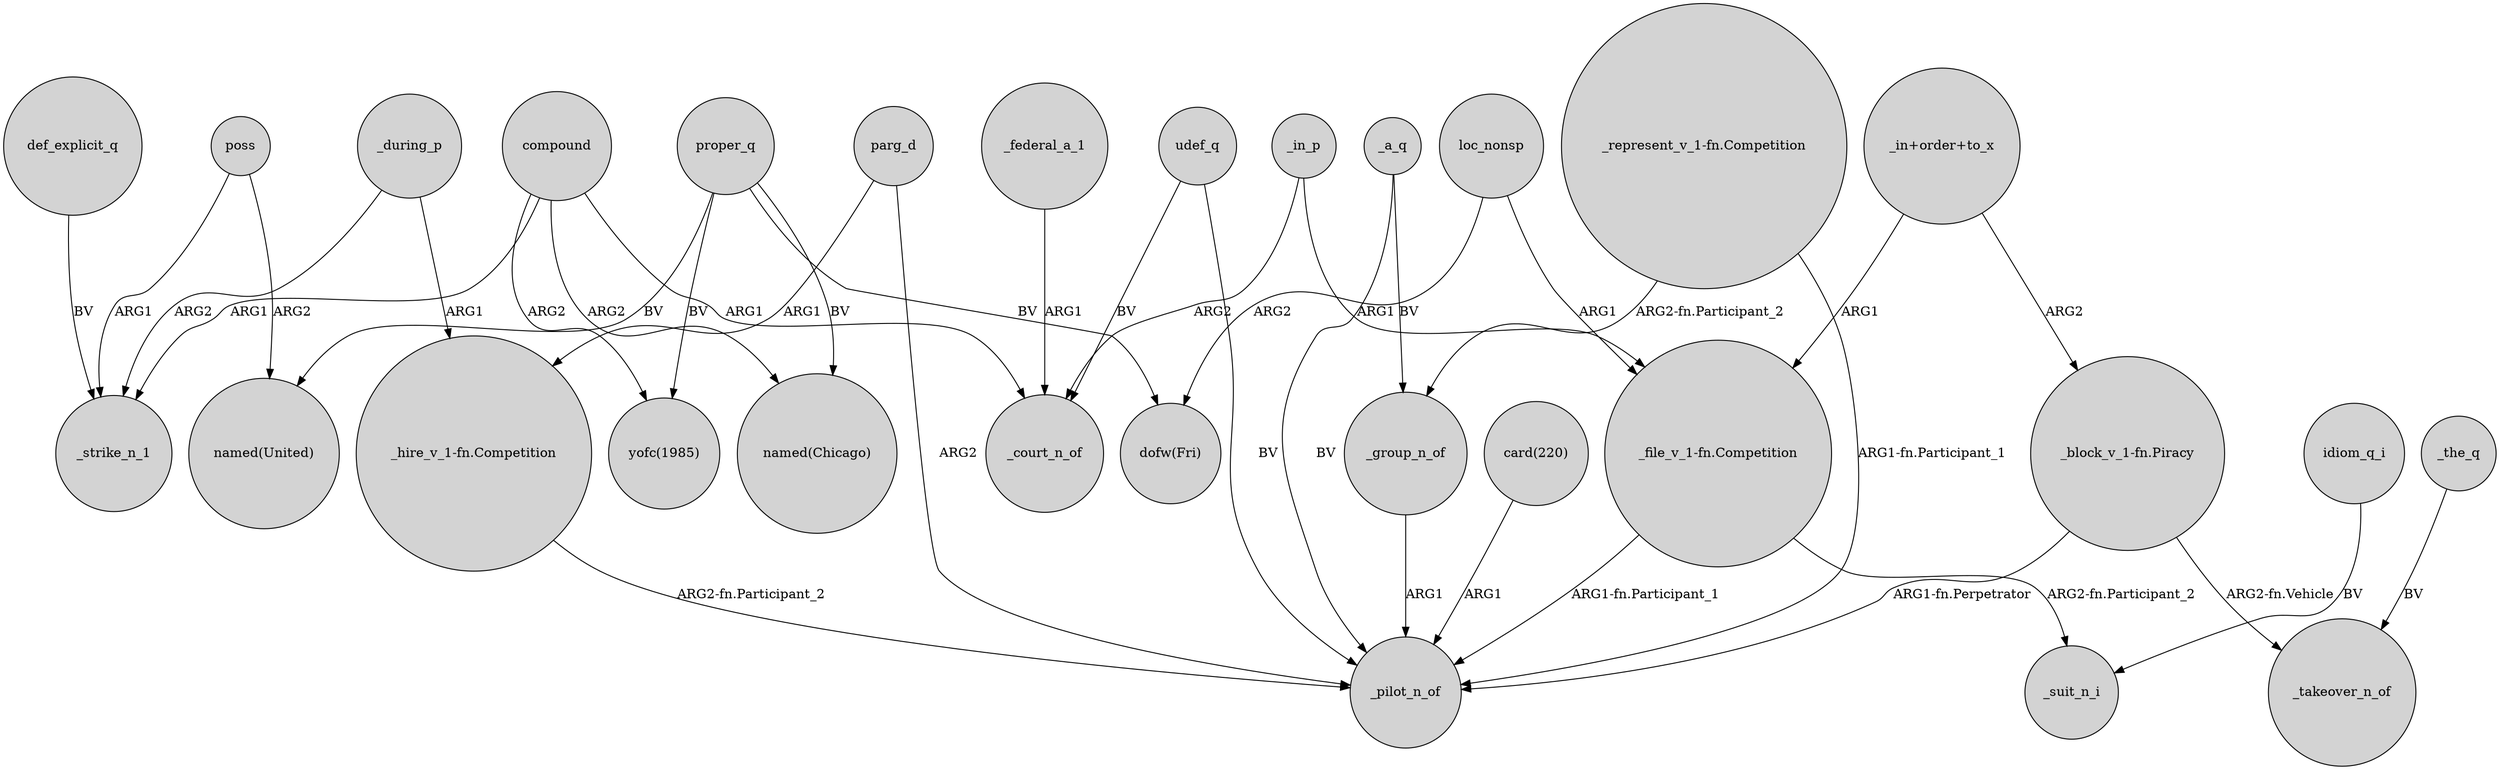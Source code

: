 digraph {
	node [shape=circle style=filled]
	_during_p -> _strike_n_1 [label=ARG2]
	idiom_q_i -> _suit_n_i [label=BV]
	_group_n_of -> _pilot_n_of [label=ARG1]
	proper_q -> "yofc(1985)" [label=BV]
	proper_q -> "dofw(Fri)" [label=BV]
	"_file_v_1-fn.Competition" -> _suit_n_i [label="ARG2-fn.Participant_2"]
	loc_nonsp -> "dofw(Fri)" [label=ARG2]
	parg_d -> "_hire_v_1-fn.Competition" [label=ARG1]
	_during_p -> "_hire_v_1-fn.Competition" [label=ARG1]
	poss -> _strike_n_1 [label=ARG1]
	"_file_v_1-fn.Competition" -> _pilot_n_of [label="ARG1-fn.Participant_1"]
	"_represent_v_1-fn.Competition" -> _group_n_of [label="ARG2-fn.Participant_2"]
	parg_d -> _pilot_n_of [label=ARG2]
	"card(220)" -> _pilot_n_of [label=ARG1]
	_a_q -> _group_n_of [label=BV]
	compound -> "yofc(1985)" [label=ARG2]
	udef_q -> _pilot_n_of [label=BV]
	loc_nonsp -> "_file_v_1-fn.Competition" [label=ARG1]
	"_block_v_1-fn.Piracy" -> _pilot_n_of [label="ARG1-fn.Perpetrator"]
	"_hire_v_1-fn.Competition" -> _pilot_n_of [label="ARG2-fn.Participant_2"]
	_in_p -> _court_n_of [label=ARG2]
	compound -> _court_n_of [label=ARG1]
	proper_q -> "named(Chicago)" [label=BV]
	compound -> "named(Chicago)" [label=ARG2]
	"_in+order+to_x" -> "_block_v_1-fn.Piracy" [label=ARG2]
	_in_p -> "_file_v_1-fn.Competition" [label=ARG1]
	proper_q -> "named(United)" [label=BV]
	def_explicit_q -> _strike_n_1 [label=BV]
	_the_q -> _takeover_n_of [label=BV]
	poss -> "named(United)" [label=ARG2]
	_a_q -> _pilot_n_of [label=BV]
	udef_q -> _court_n_of [label=BV]
	"_in+order+to_x" -> "_file_v_1-fn.Competition" [label=ARG1]
	"_block_v_1-fn.Piracy" -> _takeover_n_of [label="ARG2-fn.Vehicle"]
	compound -> _strike_n_1 [label=ARG1]
	_federal_a_1 -> _court_n_of [label=ARG1]
	"_represent_v_1-fn.Competition" -> _pilot_n_of [label="ARG1-fn.Participant_1"]
}
